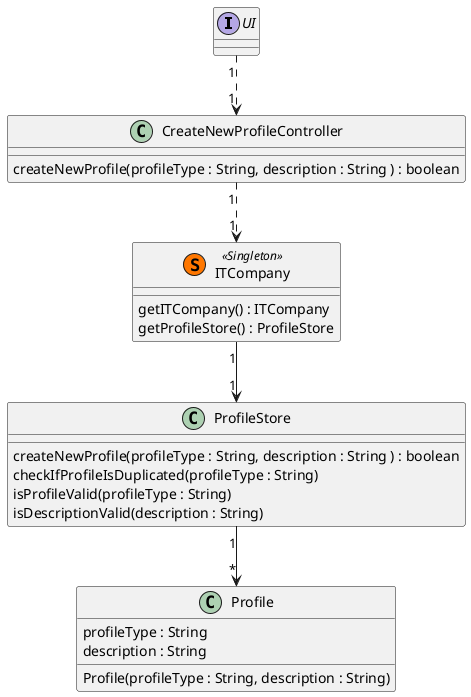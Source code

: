 @startuml


interface "UI" as ui


class "CreateNewProfileController" as ctrl {
createNewProfile(profileType : String, description : String ) : boolean
}

class itc as "ITCompany" << (S,#FF7700) Singleton >>{
getITCompany() : ITCompany
getProfileStore() : ProfileStore
}

class "ProfileStore" as profStr{
createNewProfile(profileType : String, description : String ) : boolean
checkIfProfileIsDuplicated(profileType : String)
isProfileValid(profileType : String)
isDescriptionValid(description : String)
}



class "Profile" as prof{
  profileType : String
  description : String

Profile(profileType : String, description : String)

}

ui "1"-[dashed]->"1" ctrl
ctrl "1"-[dashed]-> "1" itc
itc "1" --> "1" profStr
profStr "1" --> "*" prof


@enduml